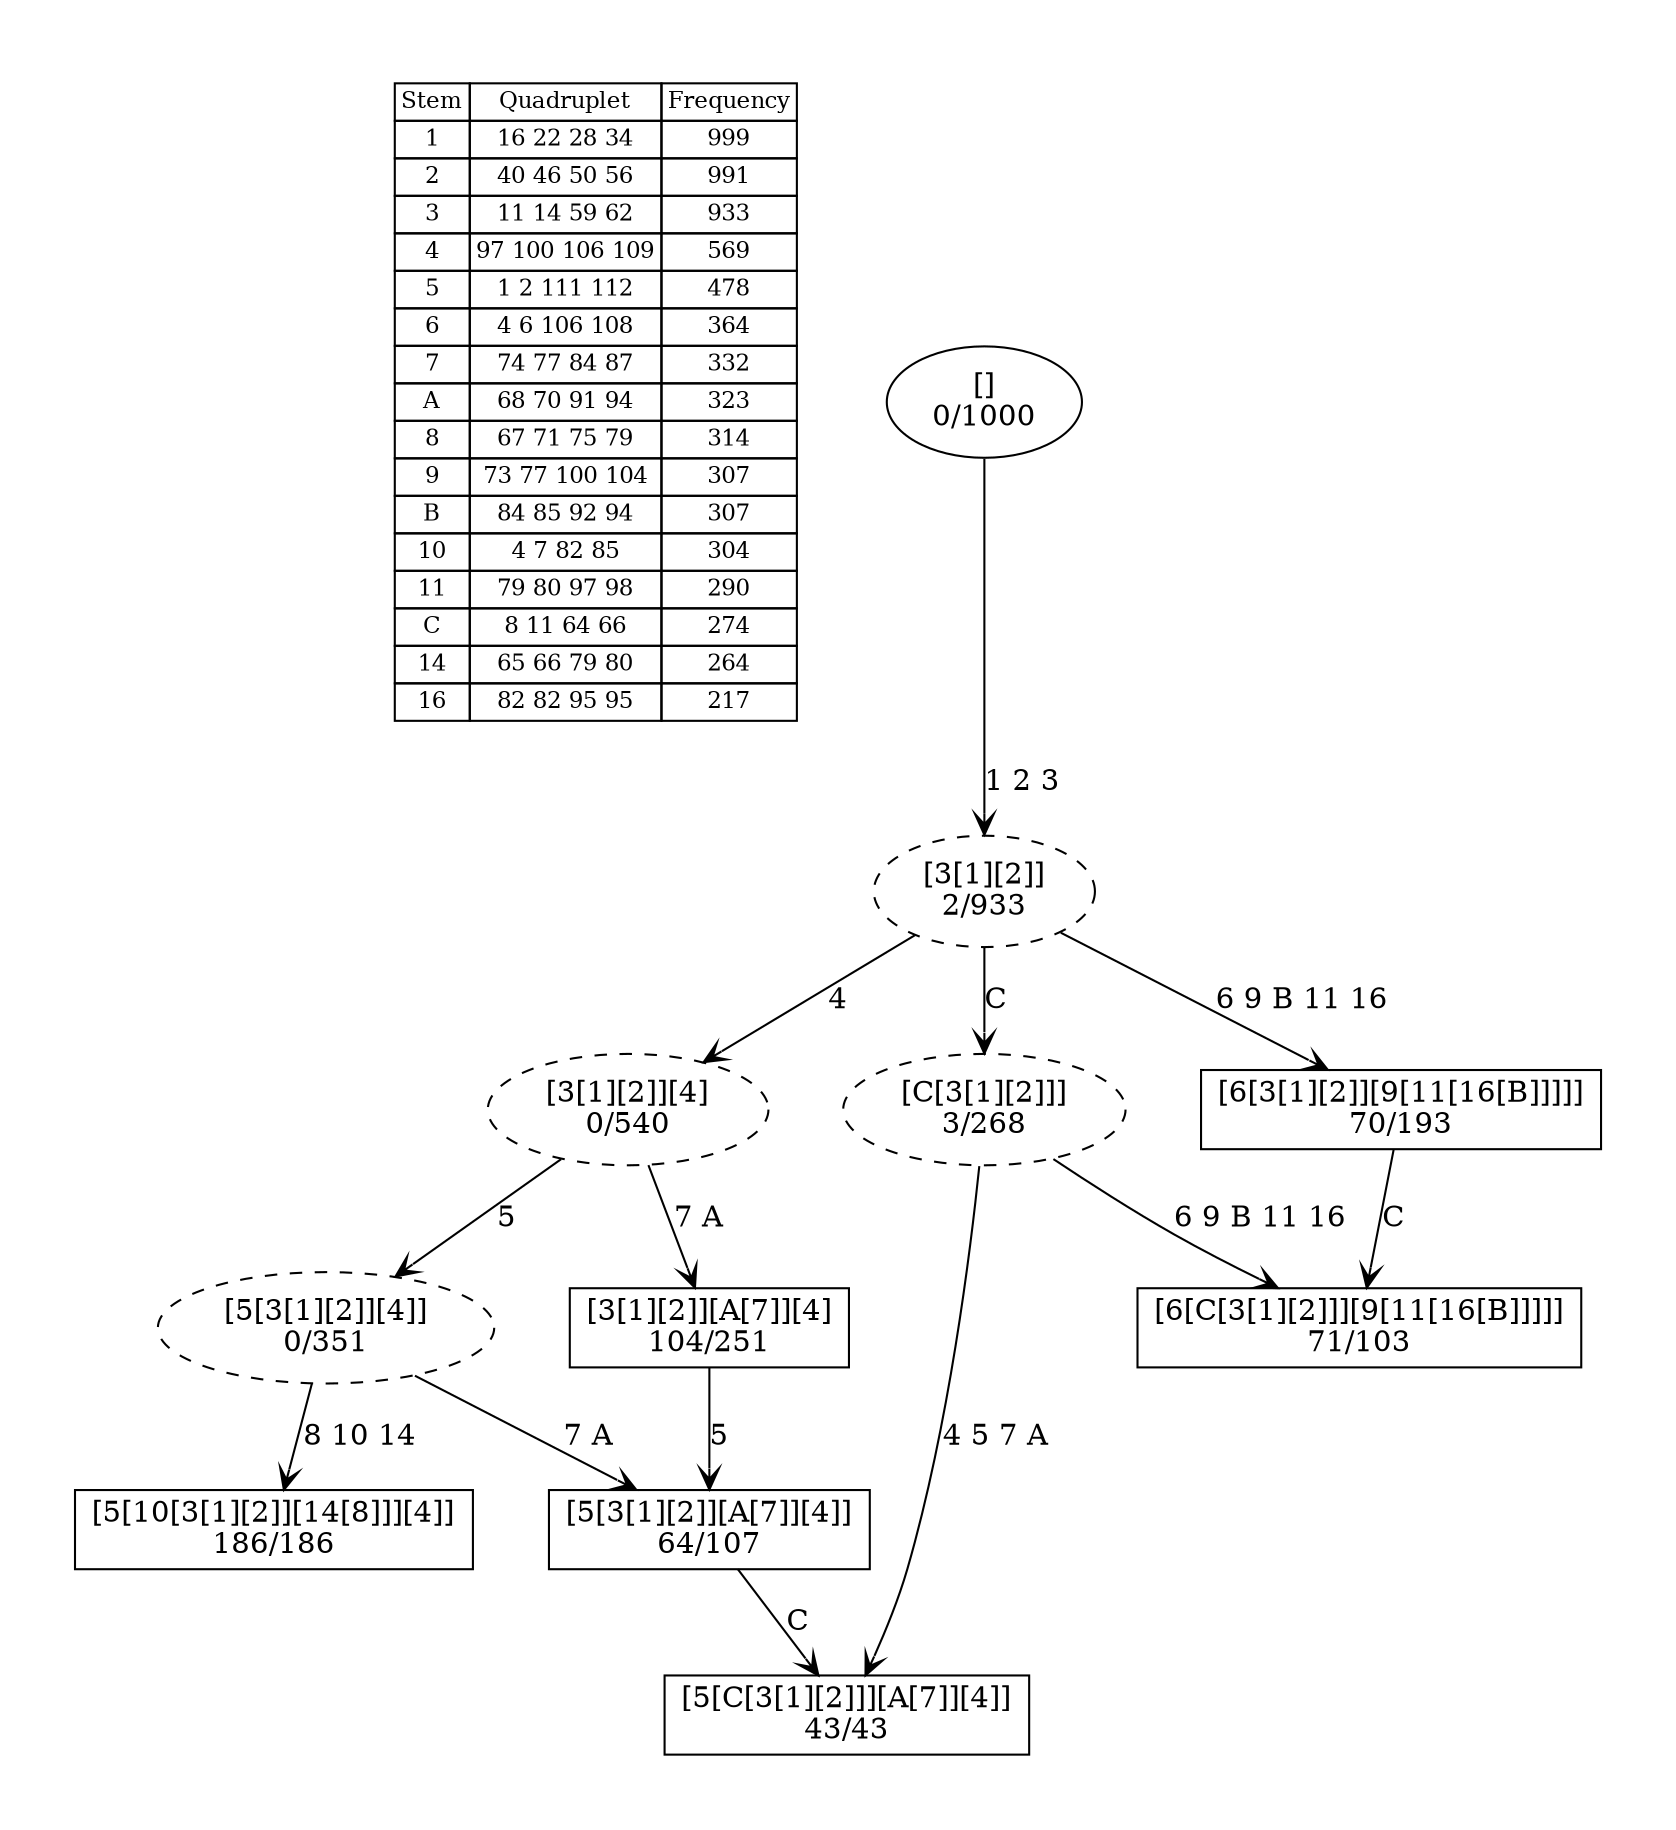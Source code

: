 digraph G {
	pad = 0.5;
	nodesep = 0.5;
"legend" [label = < <table border="0" cellborder="1" cellspacing="0"><tr><td>Stem</td><td>Quadruplet</td><td>Frequency</td></tr>
<tr><td>1</td><td>16 22 28 34</td><td>999</td></tr>
<tr><td>2</td><td>40 46 50 56</td><td>991</td></tr>
<tr><td>3</td><td>11 14 59 62</td><td>933</td></tr>
<tr><td>4</td><td>97 100 106 109</td><td>569</td></tr>
<tr><td>5</td><td>1 2 111 112</td><td>478</td></tr>
<tr><td>6</td><td>4 6 106 108</td><td>364</td></tr>
<tr><td>7</td><td>74 77 84 87</td><td>332</td></tr>
<tr><td>A</td><td>68 70 91 94</td><td>323</td></tr>
<tr><td>8</td><td>67 71 75 79</td><td>314</td></tr>
<tr><td>9</td><td>73 77 100 104</td><td>307</td></tr>
<tr><td>B</td><td>84 85 92 94</td><td>307</td></tr>
<tr><td>10</td><td>4 7 82 85</td><td>304</td></tr>
<tr><td>11</td><td>79 80 97 98</td><td>290</td></tr>
<tr><td>C</td><td>8 11 64 66</td><td>274</td></tr>
<tr><td>14</td><td>65 66 79 80</td><td>264</td></tr>
<tr><td>16</td><td>82 82 95 95</td><td>217</td></tr>
</table>>, shape = plaintext, fontsize=11];
"1 2 3 4 5 8 10 14 " [shape = box];
"1 2 3 4 7 A " [shape = box];
"1 2 3 6 9 B 11 C 16 " [shape = box];
"1 2 3 6 9 B 11 16 " [shape = box];
"1 2 3 4 5 7 A " [shape = box];
"1 2 3 4 5 7 A C " [shape = box];
"1 2 3 4 " [style = dashed];
"1 2 3 " [style = dashed];
"1 2 3 4 5 " [style = dashed];
"1 2 3 C " [style = dashed];
"1 2 3 4 5 8 10 14 " [label = "[5[10[3[1][2]][14[8]]][4]]\n186/186"];
"1 2 3 4 7 A " [label = "[3[1][2]][A[7]][4]\n104/251"];
"1 2 3 6 9 B 11 C 16 " [label = "[6[C[3[1][2]]][9[11[16[B]]]]]\n71/103"];
"1 2 3 6 9 B 11 16 " [label = "[6[3[1][2]][9[11[16[B]]]]]\n70/193"];
"1 2 3 4 5 7 A " [label = "[5[3[1][2]][A[7]][4]]\n64/107"];
"1 2 3 4 5 7 A C " [label = "[5[C[3[1][2]]][A[7]][4]]\n43/43"];
"1 2 3 4 " [label = "[3[1][2]][4]\n0/540"];
"1 2 3 " [label = "[3[1][2]]\n2/933"];
"1 2 3 4 5 " [label = "[5[3[1][2]][4]]\n0/351"];
"1 2 3 C " [label = "[C[3[1][2]]]\n3/268"];
"" [label = "[]\n0/1000"];
"1 2 3 4 7 A " -> "1 2 3 4 5 7 A " [label = "5 ", arrowhead = vee];
"1 2 3 6 9 B 11 16 " -> "1 2 3 6 9 B 11 C 16 " [label = "C ", arrowhead = vee];
"1 2 3 4 5 7 A " -> "1 2 3 4 5 7 A C " [label = "C ", arrowhead = vee];
"1 2 3 4 " -> "1 2 3 4 7 A " [label = "7 A ", arrowhead = vee];
"1 2 3 4 " -> "1 2 3 4 5 " [label = "5 ", arrowhead = vee];
"1 2 3 " -> "1 2 3 4 " [label = "4 ", arrowhead = vee];
"1 2 3 " -> "1 2 3 C " [label = "C ", arrowhead = vee];
"1 2 3 " -> "1 2 3 6 9 B 11 16 " [label = "6 9 B 11 16 ", arrowhead = vee];
"1 2 3 4 5 " -> "1 2 3 4 5 8 10 14 " [label = "8 10 14 ", arrowhead = vee];
"1 2 3 4 5 " -> "1 2 3 4 5 7 A " [label = "7 A ", arrowhead = vee];
"1 2 3 C " -> "1 2 3 6 9 B 11 C 16 " [label = "6 9 B 11 16 ", arrowhead = vee];
"1 2 3 C " -> "1 2 3 4 5 7 A C " [label = "4 5 7 A ", arrowhead = vee];
"" -> "1 2 3 " [label = "1 2 3 ", arrowhead = vee];
}